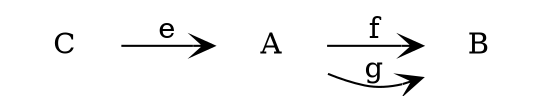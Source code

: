 digraph {
  rankdir=LR;
  node[shape=plaintext];
  edge[arrowhead=vee, arrowtail=vee];
  C -> A [label=e];
  A -> B [label=f];
  A -> B [label=g];
}
